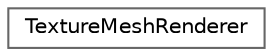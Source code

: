 digraph "Graphical Class Hierarchy"
{
 // LATEX_PDF_SIZE
  bgcolor="transparent";
  edge [fontname=Helvetica,fontsize=10,labelfontname=Helvetica,labelfontsize=10];
  node [fontname=Helvetica,fontsize=10,shape=box,height=0.2,width=0.4];
  rankdir="LR";
  Node0 [id="Node000000",label="TextureMeshRenderer",height=0.2,width=0.4,color="grey40", fillcolor="white", style="filled",URL="$structTextureMeshRenderer.html",tooltip=" "];
}
